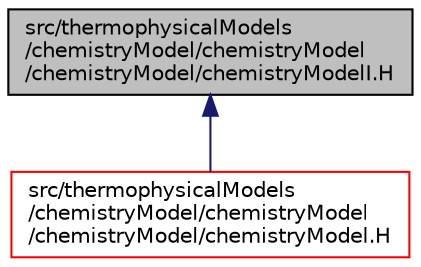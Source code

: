 digraph "src/thermophysicalModels/chemistryModel/chemistryModel/chemistryModel/chemistryModelI.H"
{
  bgcolor="transparent";
  edge [fontname="Helvetica",fontsize="10",labelfontname="Helvetica",labelfontsize="10"];
  node [fontname="Helvetica",fontsize="10",shape=record];
  Node1 [label="src/thermophysicalModels\l/chemistryModel/chemistryModel\l/chemistryModel/chemistryModelI.H",height=0.2,width=0.4,color="black", fillcolor="grey75", style="filled", fontcolor="black"];
  Node1 -> Node2 [dir="back",color="midnightblue",fontsize="10",style="solid",fontname="Helvetica"];
  Node2 [label="src/thermophysicalModels\l/chemistryModel/chemistryModel\l/chemistryModel/chemistryModel.H",height=0.2,width=0.4,color="red",URL="$a10199.html"];
}
